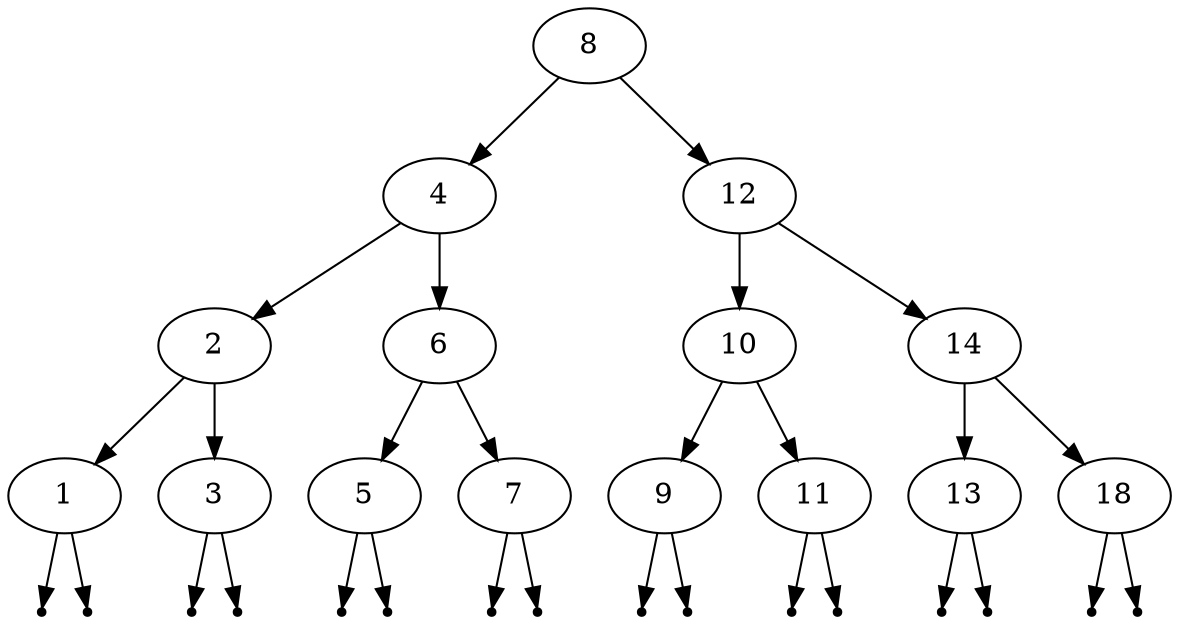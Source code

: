 digraph BST {
	 8 -> 4;
	 8 -> 12;
	 12 -> 10;
	 12 -> 14;
	 14 -> 13;
	 14 -> 18;
	 null0 [shape=point];
	 18 -> null0;
	 null1 [shape=point];
	 18 -> null1;
	 null2 [shape=point];
	 13 -> null2;
	 null3 [shape=point];
	 13 -> null3;
	 10 -> 9;
	 10 -> 11;
	 null4 [shape=point];
	 11 -> null4;
	 null5 [shape=point];
	 11 -> null5;
	 null6 [shape=point];
	 9 -> null6;
	 null7 [shape=point];
	 9 -> null7;
	 4 -> 2;
	 4 -> 6;
	 6 -> 5;
	 6 -> 7;
	 null8 [shape=point];
	 7 -> null8;
	 null9 [shape=point];
	 7 -> null9;
	 null10 [shape=point];
	 5 -> null10;
	 null11 [shape=point];
	 5 -> null11;
	 2 -> 1;
	 2 -> 3;
	 null12 [shape=point];
	 3 -> null12;
	 null13 [shape=point];
	 3 -> null13;
	 null14 [shape=point];
	 1 -> null14;
	 null15 [shape=point];
	 1 -> null15;
}

